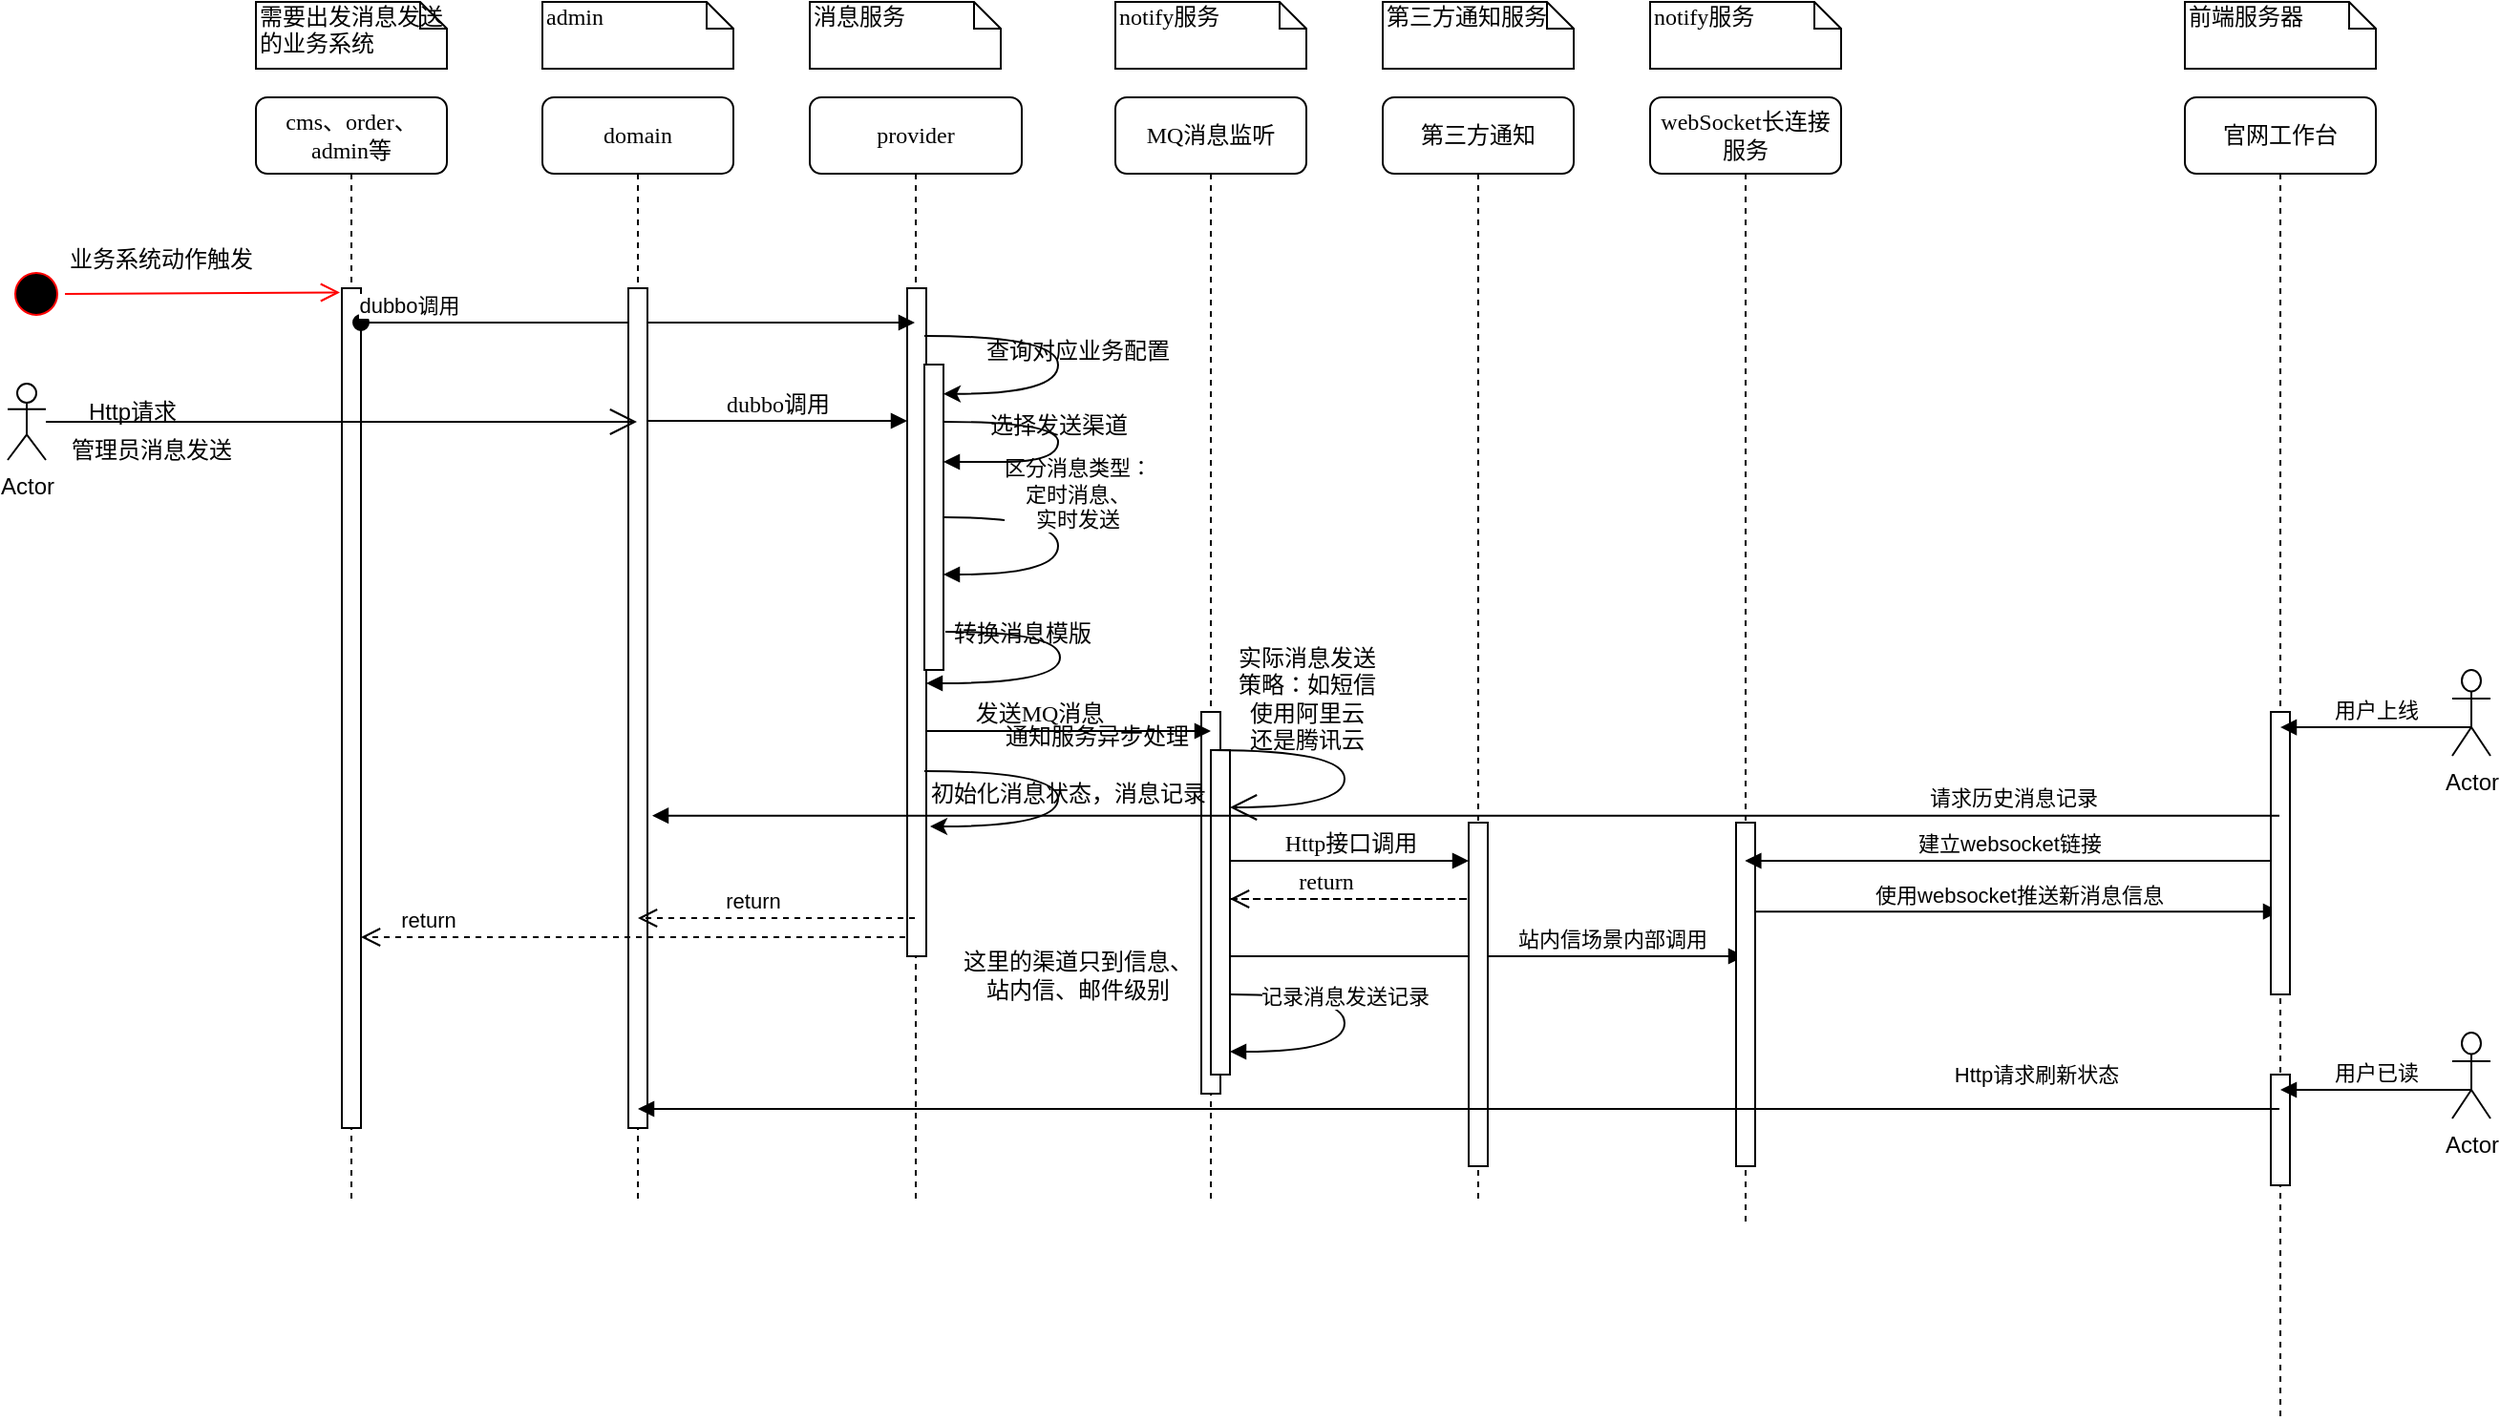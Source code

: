<mxfile version="22.0.8" type="github">
  <diagram name="Page-1" id="13e1069c-82ec-6db2-03f1-153e76fe0fe0">
    <mxGraphModel dx="2534" dy="790" grid="1" gridSize="10" guides="1" tooltips="1" connect="1" arrows="1" fold="1" page="1" pageScale="1" pageWidth="1100" pageHeight="850" background="none" math="0" shadow="0">
      <root>
        <mxCell id="0" />
        <mxCell id="1" parent="0" />
        <mxCell id="sYx6RyAg-K0fDL2KnnGP-60" value="区分消息类型：&lt;br&gt;定时消息、&lt;br&gt;实时发送" style="html=1;verticalAlign=bottom;endArrow=block;rounded=0;edgeStyle=orthogonalEdgeStyle;curved=1;" edge="1" parent="1">
          <mxGeometry x="-0.067" y="10" width="80" relative="1" as="geometry">
            <mxPoint x="320" y="310" as="sourcePoint" />
            <mxPoint x="320" y="340" as="targetPoint" />
            <Array as="points">
              <mxPoint x="380" y="310" />
              <mxPoint x="380" y="340" />
              <mxPoint x="320" y="340" />
            </Array>
            <mxPoint as="offset" />
          </mxGeometry>
        </mxCell>
        <mxCell id="sYx6RyAg-K0fDL2KnnGP-61" value="provider" style="shape=umlLifeline;perimeter=lifelinePerimeter;whiteSpace=wrap;html=1;container=1;collapsible=0;recursiveResize=0;outlineConnect=0;rounded=1;shadow=0;comic=0;labelBackgroundColor=none;strokeWidth=1;fontFamily=Verdana;fontSize=12;align=center;" vertex="1" parent="1">
          <mxGeometry x="250" y="90" width="111" height="580" as="geometry" />
        </mxCell>
        <mxCell id="sYx6RyAg-K0fDL2KnnGP-62" value="" style="html=1;points=[];perimeter=orthogonalPerimeter;rounded=0;shadow=0;comic=0;labelBackgroundColor=none;strokeWidth=1;fontFamily=Verdana;fontSize=12;align=center;" vertex="1" parent="sYx6RyAg-K0fDL2KnnGP-61">
          <mxGeometry x="51" y="100" width="10" height="350" as="geometry" />
        </mxCell>
        <mxCell id="sYx6RyAg-K0fDL2KnnGP-63" value="选择发送渠道" style="html=1;verticalAlign=bottom;endArrow=block;labelBackgroundColor=none;fontFamily=Verdana;fontSize=12;elbow=vertical;edgeStyle=orthogonalEdgeStyle;curved=1;" edge="1" parent="sYx6RyAg-K0fDL2KnnGP-61">
          <mxGeometry relative="1" as="geometry">
            <mxPoint x="70" y="170" as="sourcePoint" />
            <mxPoint x="70" y="191" as="targetPoint" />
            <Array as="points">
              <mxPoint x="130" y="170" />
              <mxPoint x="130" y="191" />
              <mxPoint x="72" y="191" />
            </Array>
          </mxGeometry>
        </mxCell>
        <mxCell id="sYx6RyAg-K0fDL2KnnGP-64" value="" style="endArrow=classic;html=1;rounded=0;edgeStyle=orthogonalEdgeStyle;curved=1;entryX=1;entryY=0.096;entryDx=0;entryDy=0;entryPerimeter=0;" edge="1" parent="sYx6RyAg-K0fDL2KnnGP-61" target="sYx6RyAg-K0fDL2KnnGP-65">
          <mxGeometry width="50" height="50" relative="1" as="geometry">
            <mxPoint x="60" y="125" as="sourcePoint" />
            <mxPoint x="60" y="154" as="targetPoint" />
            <Array as="points">
              <mxPoint x="130" y="125" />
              <mxPoint x="130" y="155" />
            </Array>
          </mxGeometry>
        </mxCell>
        <mxCell id="sYx6RyAg-K0fDL2KnnGP-65" value="" style="html=1;points=[];perimeter=orthogonalPerimeter;rounded=0;shadow=0;comic=0;labelBackgroundColor=none;strokeWidth=1;fontFamily=Verdana;fontSize=12;align=center;" vertex="1" parent="sYx6RyAg-K0fDL2KnnGP-61">
          <mxGeometry x="60" y="140" width="10" height="160" as="geometry" />
        </mxCell>
        <mxCell id="sYx6RyAg-K0fDL2KnnGP-66" value="转换消息模版" style="html=1;verticalAlign=bottom;endArrow=block;labelBackgroundColor=none;fontFamily=Verdana;fontSize=12;elbow=vertical;edgeStyle=orthogonalEdgeStyle;curved=1;" edge="1" parent="sYx6RyAg-K0fDL2KnnGP-61">
          <mxGeometry x="-0.49" y="-10" relative="1" as="geometry">
            <mxPoint x="71" y="280" as="sourcePoint" />
            <mxPoint x="61" y="307" as="targetPoint" />
            <Array as="points">
              <mxPoint x="131" y="280" />
              <mxPoint x="131" y="307" />
            </Array>
            <mxPoint as="offset" />
          </mxGeometry>
        </mxCell>
        <mxCell id="sYx6RyAg-K0fDL2KnnGP-67" value="MQ消息监听" style="shape=umlLifeline;perimeter=lifelinePerimeter;whiteSpace=wrap;html=1;container=1;collapsible=0;recursiveResize=0;outlineConnect=0;rounded=1;shadow=0;comic=0;labelBackgroundColor=none;strokeWidth=1;fontFamily=Verdana;fontSize=12;align=center;" vertex="1" parent="1">
          <mxGeometry x="410" y="90" width="100" height="580" as="geometry" />
        </mxCell>
        <mxCell id="sYx6RyAg-K0fDL2KnnGP-68" value="查询对应业务配置" style="text;html=1;align=center;verticalAlign=middle;resizable=0;points=[];autosize=1;strokeColor=none;fillColor=none;" vertex="1" parent="sYx6RyAg-K0fDL2KnnGP-67">
          <mxGeometry x="-80" y="118" width="120" height="30" as="geometry" />
        </mxCell>
        <mxCell id="sYx6RyAg-K0fDL2KnnGP-69" value="" style="endArrow=classic;html=1;rounded=0;edgeStyle=orthogonalEdgeStyle;curved=1;" edge="1" parent="sYx6RyAg-K0fDL2KnnGP-67">
          <mxGeometry width="50" height="50" relative="1" as="geometry">
            <mxPoint x="-100" y="353" as="sourcePoint" />
            <mxPoint x="-97" y="382" as="targetPoint" />
            <Array as="points">
              <mxPoint x="-30" y="353" />
              <mxPoint x="-30" y="382" />
            </Array>
          </mxGeometry>
        </mxCell>
        <mxCell id="sYx6RyAg-K0fDL2KnnGP-70" value="" style="html=1;points=[];perimeter=orthogonalPerimeter;rounded=0;shadow=0;comic=0;labelBackgroundColor=none;strokeWidth=1;fontFamily=Verdana;fontSize=12;align=center;" vertex="1" parent="sYx6RyAg-K0fDL2KnnGP-67">
          <mxGeometry x="45" y="322" width="10" height="200" as="geometry" />
        </mxCell>
        <mxCell id="sYx6RyAg-K0fDL2KnnGP-71" value="初始化消息状态，消息记录" style="text;html=1;align=center;verticalAlign=middle;resizable=0;points=[];autosize=1;strokeColor=none;fillColor=none;" vertex="1" parent="sYx6RyAg-K0fDL2KnnGP-67">
          <mxGeometry x="-110" y="350" width="170" height="30" as="geometry" />
        </mxCell>
        <mxCell id="sYx6RyAg-K0fDL2KnnGP-72" value="" style="html=1;points=[[0,0,0,0,5],[0,1,0,0,-5],[1,0,0,0,5],[1,1,0,0,-5]];perimeter=orthogonalPerimeter;outlineConnect=0;targetShapes=umlLifeline;portConstraint=eastwest;newEdgeStyle={&quot;curved&quot;:0,&quot;rounded&quot;:0};" vertex="1" parent="sYx6RyAg-K0fDL2KnnGP-67">
          <mxGeometry x="50" y="342" width="10" height="170" as="geometry" />
        </mxCell>
        <mxCell id="sYx6RyAg-K0fDL2KnnGP-73" value="" style="endArrow=open;endFill=1;endSize=12;html=1;rounded=0;edgeStyle=orthogonalEdgeStyle;curved=1;" edge="1" parent="sYx6RyAg-K0fDL2KnnGP-67" target="sYx6RyAg-K0fDL2KnnGP-72">
          <mxGeometry width="160" relative="1" as="geometry">
            <mxPoint x="50" y="342" as="sourcePoint" />
            <mxPoint x="210" y="342" as="targetPoint" />
            <Array as="points">
              <mxPoint x="120" y="342" />
              <mxPoint x="120" y="372" />
            </Array>
          </mxGeometry>
        </mxCell>
        <mxCell id="sYx6RyAg-K0fDL2KnnGP-74" value="发送MQ消息" style="html=1;verticalAlign=bottom;endArrow=block;labelBackgroundColor=none;fontFamily=Verdana;fontSize=12;edgeStyle=elbowEdgeStyle;elbow=horizontal;" edge="1" parent="sYx6RyAg-K0fDL2KnnGP-67">
          <mxGeometry x="-0.208" relative="1" as="geometry">
            <mxPoint x="-99" y="332" as="sourcePoint" />
            <mxPoint x="50" y="332" as="targetPoint" />
            <Array as="points">
              <mxPoint x="-30" y="332" />
            </Array>
            <mxPoint as="offset" />
          </mxGeometry>
        </mxCell>
        <mxCell id="sYx6RyAg-K0fDL2KnnGP-75" value="通知服务异步处理" style="text;html=1;align=center;verticalAlign=middle;resizable=0;points=[];autosize=1;strokeColor=none;fillColor=none;" vertex="1" parent="sYx6RyAg-K0fDL2KnnGP-67">
          <mxGeometry x="-70" y="320" width="120" height="30" as="geometry" />
        </mxCell>
        <mxCell id="sYx6RyAg-K0fDL2KnnGP-76" value="记录消息发送记录" style="html=1;verticalAlign=bottom;endArrow=block;curved=1;rounded=0;edgeStyle=orthogonalEdgeStyle;" edge="1" parent="sYx6RyAg-K0fDL2KnnGP-67">
          <mxGeometry x="-0.067" width="80" relative="1" as="geometry">
            <mxPoint x="60" y="470" as="sourcePoint" />
            <mxPoint x="60" y="500" as="targetPoint" />
            <Array as="points">
              <mxPoint x="120" y="470" />
              <mxPoint x="120" y="500" />
            </Array>
            <mxPoint as="offset" />
          </mxGeometry>
        </mxCell>
        <mxCell id="sYx6RyAg-K0fDL2KnnGP-77" value="站内信场景内部调用" style="html=1;verticalAlign=bottom;endArrow=block;curved=0;rounded=0;" edge="1" parent="sYx6RyAg-K0fDL2KnnGP-67" target="sYx6RyAg-K0fDL2KnnGP-81">
          <mxGeometry x="0.484" width="80" relative="1" as="geometry">
            <mxPoint x="60" y="450" as="sourcePoint" />
            <mxPoint x="140" y="450" as="targetPoint" />
            <mxPoint as="offset" />
          </mxGeometry>
        </mxCell>
        <mxCell id="sYx6RyAg-K0fDL2KnnGP-78" value="第三方通知" style="shape=umlLifeline;perimeter=lifelinePerimeter;whiteSpace=wrap;html=1;container=1;collapsible=0;recursiveResize=0;outlineConnect=0;rounded=1;shadow=0;comic=0;labelBackgroundColor=none;strokeWidth=1;fontFamily=Verdana;fontSize=12;align=center;" vertex="1" parent="1">
          <mxGeometry x="550" y="90" width="100" height="580" as="geometry" />
        </mxCell>
        <mxCell id="sYx6RyAg-K0fDL2KnnGP-79" value="" style="html=1;points=[];perimeter=orthogonalPerimeter;rounded=0;shadow=0;comic=0;labelBackgroundColor=none;strokeWidth=1;fontFamily=Verdana;fontSize=12;align=center;" vertex="1" parent="sYx6RyAg-K0fDL2KnnGP-78">
          <mxGeometry x="45" y="380" width="10" height="180" as="geometry" />
        </mxCell>
        <mxCell id="sYx6RyAg-K0fDL2KnnGP-80" value="实际消息发送&lt;br&gt;策略：如短信&lt;br&gt;使用阿里云&lt;br&gt;还是腾讯云" style="text;html=1;align=center;verticalAlign=middle;resizable=0;points=[];autosize=1;strokeColor=none;fillColor=none;" vertex="1" parent="sYx6RyAg-K0fDL2KnnGP-78">
          <mxGeometry x="-90" y="280" width="100" height="70" as="geometry" />
        </mxCell>
        <mxCell id="sYx6RyAg-K0fDL2KnnGP-81" value="webSocket长连接服务" style="shape=umlLifeline;perimeter=lifelinePerimeter;whiteSpace=wrap;html=1;container=1;collapsible=0;recursiveResize=0;outlineConnect=0;rounded=1;shadow=0;comic=0;labelBackgroundColor=none;strokeWidth=1;fontFamily=Verdana;fontSize=12;align=center;" vertex="1" parent="1">
          <mxGeometry x="690" y="90" width="100" height="590" as="geometry" />
        </mxCell>
        <mxCell id="sYx6RyAg-K0fDL2KnnGP-82" value="" style="html=1;points=[];perimeter=orthogonalPerimeter;rounded=0;shadow=0;comic=0;labelBackgroundColor=none;strokeWidth=1;fontFamily=Verdana;fontSize=12;align=center;" vertex="1" parent="sYx6RyAg-K0fDL2KnnGP-81">
          <mxGeometry x="45" y="380" width="10" height="180" as="geometry" />
        </mxCell>
        <mxCell id="sYx6RyAg-K0fDL2KnnGP-83" value="使用websocket推送新消息信息" style="html=1;verticalAlign=bottom;endArrow=block;curved=0;rounded=0;" edge="1" parent="sYx6RyAg-K0fDL2KnnGP-81" target="sYx6RyAg-K0fDL2KnnGP-87">
          <mxGeometry width="80" relative="1" as="geometry">
            <mxPoint x="55" y="426.58" as="sourcePoint" />
            <mxPoint x="135" y="426.58" as="targetPoint" />
          </mxGeometry>
        </mxCell>
        <mxCell id="sYx6RyAg-K0fDL2KnnGP-84" value="cms、order、admin等" style="shape=umlLifeline;perimeter=lifelinePerimeter;whiteSpace=wrap;html=1;container=1;collapsible=0;recursiveResize=0;outlineConnect=0;rounded=1;shadow=0;comic=0;labelBackgroundColor=none;strokeWidth=1;fontFamily=Verdana;fontSize=12;align=center;" vertex="1" parent="1">
          <mxGeometry x="-40" y="90" width="100" height="580" as="geometry" />
        </mxCell>
        <mxCell id="sYx6RyAg-K0fDL2KnnGP-85" value="" style="html=1;points=[];perimeter=orthogonalPerimeter;rounded=0;shadow=0;comic=0;labelBackgroundColor=none;strokeWidth=1;fontFamily=Verdana;fontSize=12;align=center;" vertex="1" parent="sYx6RyAg-K0fDL2KnnGP-84">
          <mxGeometry x="45" y="100" width="10" height="440" as="geometry" />
        </mxCell>
        <mxCell id="sYx6RyAg-K0fDL2KnnGP-86" value="dubbo调用" style="html=1;verticalAlign=bottom;startArrow=oval;startFill=1;endArrow=block;startSize=8;curved=0;rounded=0;" edge="1" parent="sYx6RyAg-K0fDL2KnnGP-84" target="sYx6RyAg-K0fDL2KnnGP-61">
          <mxGeometry x="-0.828" width="60" relative="1" as="geometry">
            <mxPoint x="55" y="118" as="sourcePoint" />
            <mxPoint x="115" y="118" as="targetPoint" />
            <mxPoint as="offset" />
          </mxGeometry>
        </mxCell>
        <mxCell id="sYx6RyAg-K0fDL2KnnGP-87" value="官网工作台" style="shape=umlLifeline;perimeter=lifelinePerimeter;whiteSpace=wrap;html=1;container=1;collapsible=0;recursiveResize=0;outlineConnect=0;rounded=1;shadow=0;comic=0;labelBackgroundColor=none;strokeWidth=1;fontFamily=Verdana;fontSize=12;align=center;" vertex="1" parent="1">
          <mxGeometry x="970" y="90" width="100" height="692" as="geometry" />
        </mxCell>
        <mxCell id="sYx6RyAg-K0fDL2KnnGP-88" value="" style="html=1;points=[];perimeter=orthogonalPerimeter;rounded=0;shadow=0;comic=0;labelBackgroundColor=none;strokeWidth=1;fontFamily=Verdana;fontSize=12;align=center;" vertex="1" parent="sYx6RyAg-K0fDL2KnnGP-87">
          <mxGeometry x="45" y="322" width="10" height="148" as="geometry" />
        </mxCell>
        <mxCell id="sYx6RyAg-K0fDL2KnnGP-89" value="" style="html=1;points=[];perimeter=orthogonalPerimeter;rounded=0;shadow=0;comic=0;labelBackgroundColor=none;strokeWidth=1;fontFamily=Verdana;fontSize=12;align=center;" vertex="1" parent="sYx6RyAg-K0fDL2KnnGP-87">
          <mxGeometry x="45" y="512" width="10" height="58" as="geometry" />
        </mxCell>
        <mxCell id="sYx6RyAg-K0fDL2KnnGP-90" value="domain" style="shape=umlLifeline;perimeter=lifelinePerimeter;whiteSpace=wrap;html=1;container=1;collapsible=0;recursiveResize=0;outlineConnect=0;rounded=1;shadow=0;comic=0;labelBackgroundColor=none;strokeWidth=1;fontFamily=Verdana;fontSize=12;align=center;" vertex="1" parent="1">
          <mxGeometry x="110" y="90" width="100" height="580" as="geometry" />
        </mxCell>
        <mxCell id="sYx6RyAg-K0fDL2KnnGP-91" value="" style="html=1;points=[];perimeter=orthogonalPerimeter;rounded=0;shadow=0;comic=0;labelBackgroundColor=none;strokeWidth=1;fontFamily=Verdana;fontSize=12;align=center;" vertex="1" parent="sYx6RyAg-K0fDL2KnnGP-90">
          <mxGeometry x="45" y="100" width="10" height="440" as="geometry" />
        </mxCell>
        <mxCell id="sYx6RyAg-K0fDL2KnnGP-92" value="return" style="html=1;verticalAlign=bottom;endArrow=open;dashed=1;endSize=8;curved=0;rounded=0;" edge="1" parent="sYx6RyAg-K0fDL2KnnGP-90">
          <mxGeometry x="0.172" relative="1" as="geometry">
            <mxPoint x="195" y="430" as="sourcePoint" />
            <mxPoint x="50" y="430" as="targetPoint" />
            <mxPoint as="offset" />
          </mxGeometry>
        </mxCell>
        <mxCell id="sYx6RyAg-K0fDL2KnnGP-93" value="return" style="html=1;verticalAlign=bottom;endArrow=open;dashed=1;endSize=8;curved=0;rounded=0;" edge="1" parent="sYx6RyAg-K0fDL2KnnGP-90">
          <mxGeometry x="0.754" relative="1" as="geometry">
            <mxPoint x="190" y="440" as="sourcePoint" />
            <mxPoint x="-95" y="440" as="targetPoint" />
            <mxPoint as="offset" />
          </mxGeometry>
        </mxCell>
        <mxCell id="sYx6RyAg-K0fDL2KnnGP-94" value="dubbo调用" style="html=1;verticalAlign=bottom;endArrow=block;entryX=0;entryY=0;labelBackgroundColor=none;fontFamily=Verdana;fontSize=12;edgeStyle=elbowEdgeStyle;elbow=vertical;" edge="1" parent="1">
          <mxGeometry relative="1" as="geometry">
            <mxPoint x="165" y="259.5" as="sourcePoint" />
            <mxPoint x="301" y="259.5" as="targetPoint" />
          </mxGeometry>
        </mxCell>
        <mxCell id="sYx6RyAg-K0fDL2KnnGP-95" value="admin" style="shape=note;whiteSpace=wrap;html=1;size=14;verticalAlign=top;align=left;spacingTop=-6;rounded=0;shadow=0;comic=0;labelBackgroundColor=none;strokeWidth=1;fontFamily=Verdana;fontSize=12" vertex="1" parent="1">
          <mxGeometry x="110" y="40" width="100" height="35" as="geometry" />
        </mxCell>
        <mxCell id="sYx6RyAg-K0fDL2KnnGP-96" value="消息服务" style="shape=note;whiteSpace=wrap;html=1;size=14;verticalAlign=top;align=left;spacingTop=-6;rounded=0;shadow=0;comic=0;labelBackgroundColor=none;strokeWidth=1;fontFamily=Verdana;fontSize=12" vertex="1" parent="1">
          <mxGeometry x="250" y="40" width="100" height="35" as="geometry" />
        </mxCell>
        <mxCell id="sYx6RyAg-K0fDL2KnnGP-97" value="notify服务" style="shape=note;whiteSpace=wrap;html=1;size=14;verticalAlign=top;align=left;spacingTop=-6;rounded=0;shadow=0;comic=0;labelBackgroundColor=none;strokeWidth=1;fontFamily=Verdana;fontSize=12" vertex="1" parent="1">
          <mxGeometry x="410" y="40" width="100" height="35" as="geometry" />
        </mxCell>
        <mxCell id="sYx6RyAg-K0fDL2KnnGP-98" value="第三方通知服务" style="shape=note;whiteSpace=wrap;html=1;size=14;verticalAlign=top;align=left;spacingTop=-6;rounded=0;shadow=0;comic=0;labelBackgroundColor=none;strokeWidth=1;fontFamily=Verdana;fontSize=12" vertex="1" parent="1">
          <mxGeometry x="550" y="40" width="100" height="35" as="geometry" />
        </mxCell>
        <mxCell id="sYx6RyAg-K0fDL2KnnGP-99" value="notify服务" style="shape=note;whiteSpace=wrap;html=1;size=14;verticalAlign=top;align=left;spacingTop=-6;rounded=0;shadow=0;comic=0;labelBackgroundColor=none;strokeWidth=1;fontFamily=Verdana;fontSize=12" vertex="1" parent="1">
          <mxGeometry x="690" y="40" width="100" height="35" as="geometry" />
        </mxCell>
        <mxCell id="sYx6RyAg-K0fDL2KnnGP-100" value="需要出发消息发送的业务系统" style="shape=note;whiteSpace=wrap;html=1;size=14;verticalAlign=top;align=left;spacingTop=-6;rounded=0;shadow=0;comic=0;labelBackgroundColor=none;strokeWidth=1;fontFamily=Verdana;fontSize=12" vertex="1" parent="1">
          <mxGeometry x="-40" y="40" width="100" height="35" as="geometry" />
        </mxCell>
        <mxCell id="sYx6RyAg-K0fDL2KnnGP-101" value="前端服务器" style="shape=note;whiteSpace=wrap;html=1;size=14;verticalAlign=top;align=left;spacingTop=-6;rounded=0;shadow=0;comic=0;labelBackgroundColor=none;strokeWidth=1;fontFamily=Verdana;fontSize=12" vertex="1" parent="1">
          <mxGeometry x="970" y="40" width="100" height="35" as="geometry" />
        </mxCell>
        <mxCell id="sYx6RyAg-K0fDL2KnnGP-102" value="Actor" style="shape=umlActor;verticalLabelPosition=bottom;verticalAlign=top;html=1;outlineConnect=0;" vertex="1" parent="1">
          <mxGeometry x="-170" y="240" width="20" height="40" as="geometry" />
        </mxCell>
        <mxCell id="sYx6RyAg-K0fDL2KnnGP-103" value="" style="endArrow=open;endFill=1;endSize=12;html=1;rounded=0;" edge="1" parent="1" source="sYx6RyAg-K0fDL2KnnGP-102">
          <mxGeometry width="160" relative="1" as="geometry">
            <mxPoint x="480" y="490" as="sourcePoint" />
            <mxPoint x="159.5" y="260" as="targetPoint" />
            <Array as="points">
              <mxPoint x="30" y="260" />
            </Array>
          </mxGeometry>
        </mxCell>
        <mxCell id="sYx6RyAg-K0fDL2KnnGP-104" value="Http请求" style="text;html=1;align=center;verticalAlign=middle;resizable=0;points=[];autosize=1;strokeColor=none;fillColor=none;" vertex="1" parent="1">
          <mxGeometry x="-140" y="240" width="70" height="30" as="geometry" />
        </mxCell>
        <mxCell id="sYx6RyAg-K0fDL2KnnGP-105" value="管理员消息发送" style="text;html=1;align=center;verticalAlign=middle;resizable=0;points=[];autosize=1;strokeColor=none;fillColor=none;" vertex="1" parent="1">
          <mxGeometry x="-150" y="260" width="110" height="30" as="geometry" />
        </mxCell>
        <mxCell id="sYx6RyAg-K0fDL2KnnGP-106" value="" style="ellipse;html=1;shape=startState;fillColor=#000000;strokeColor=#ff0000;" vertex="1" parent="1">
          <mxGeometry x="-170" y="178" width="30" height="30" as="geometry" />
        </mxCell>
        <mxCell id="sYx6RyAg-K0fDL2KnnGP-107" value="" style="html=1;verticalAlign=bottom;endArrow=open;endSize=8;strokeColor=#ff0000;rounded=0;exitX=1;exitY=0.5;exitDx=0;exitDy=0;entryX=-0.1;entryY=0.005;entryDx=0;entryDy=0;entryPerimeter=0;" edge="1" parent="1" source="sYx6RyAg-K0fDL2KnnGP-106" target="sYx6RyAg-K0fDL2KnnGP-85">
          <mxGeometry relative="1" as="geometry">
            <mxPoint x="-145" y="260" as="targetPoint" />
          </mxGeometry>
        </mxCell>
        <mxCell id="sYx6RyAg-K0fDL2KnnGP-108" value="业务系统动作触发" style="text;html=1;align=center;verticalAlign=middle;resizable=0;points=[];autosize=1;strokeColor=none;fillColor=none;" vertex="1" parent="1">
          <mxGeometry x="-150" y="160" width="120" height="30" as="geometry" />
        </mxCell>
        <mxCell id="sYx6RyAg-K0fDL2KnnGP-109" value="这里的渠道只到信息、&lt;br&gt;站内信、邮件级别" style="text;html=1;align=center;verticalAlign=middle;resizable=0;points=[];autosize=1;strokeColor=none;fillColor=none;" vertex="1" parent="1">
          <mxGeometry x="320" y="530" width="140" height="40" as="geometry" />
        </mxCell>
        <mxCell id="sYx6RyAg-K0fDL2KnnGP-110" value="Http接口调用" style="html=1;verticalAlign=bottom;endArrow=block;labelBackgroundColor=none;fontFamily=Verdana;fontSize=12;edgeStyle=elbowEdgeStyle;elbow=horizontal;" edge="1" parent="1">
          <mxGeometry relative="1" as="geometry">
            <mxPoint x="470" y="490" as="sourcePoint" />
            <Array as="points">
              <mxPoint x="530" y="490" />
            </Array>
            <mxPoint x="595" y="490" as="targetPoint" />
          </mxGeometry>
        </mxCell>
        <mxCell id="sYx6RyAg-K0fDL2KnnGP-111" value="return" style="html=1;verticalAlign=bottom;endArrow=open;dashed=1;endSize=8;labelBackgroundColor=none;fontFamily=Verdana;fontSize=12;edgeStyle=elbowEdgeStyle;elbow=vertical;" edge="1" parent="1" source="sYx6RyAg-K0fDL2KnnGP-72">
          <mxGeometry x="0.615" relative="1" as="geometry">
            <mxPoint x="470" y="510" as="targetPoint" />
            <Array as="points">
              <mxPoint x="600" y="510" />
              <mxPoint x="710" y="510" />
            </Array>
            <mxPoint as="offset" />
          </mxGeometry>
        </mxCell>
        <mxCell id="sYx6RyAg-K0fDL2KnnGP-112" value="Actor" style="shape=umlActor;verticalLabelPosition=bottom;verticalAlign=top;html=1;" vertex="1" parent="1">
          <mxGeometry x="1110" y="390" width="20" height="45" as="geometry" />
        </mxCell>
        <mxCell id="sYx6RyAg-K0fDL2KnnGP-113" value="用户上线" style="html=1;verticalAlign=bottom;endArrow=block;curved=0;rounded=0;exitX=0.5;exitY=0.667;exitDx=0;exitDy=0;exitPerimeter=0;" edge="1" parent="1" source="sYx6RyAg-K0fDL2KnnGP-112" target="sYx6RyAg-K0fDL2KnnGP-87">
          <mxGeometry width="80" relative="1" as="geometry">
            <mxPoint x="1025" y="420" as="sourcePoint" />
            <mxPoint x="1105" y="420" as="targetPoint" />
          </mxGeometry>
        </mxCell>
        <mxCell id="sYx6RyAg-K0fDL2KnnGP-114" value="建立websocket链接" style="html=1;verticalAlign=bottom;endArrow=block;curved=0;rounded=0;exitX=0;exitY=0.426;exitDx=0;exitDy=0;exitPerimeter=0;" edge="1" parent="1">
          <mxGeometry width="80" relative="1" as="geometry">
            <mxPoint x="1015" y="489.998" as="sourcePoint" />
            <mxPoint x="739.667" y="489.998" as="targetPoint" />
          </mxGeometry>
        </mxCell>
        <mxCell id="sYx6RyAg-K0fDL2KnnGP-115" value="请求历史消息记录" style="html=1;verticalAlign=bottom;endArrow=block;curved=0;rounded=0;entryX=1.25;entryY=0.628;entryDx=0;entryDy=0;entryPerimeter=0;" edge="1" parent="1" source="sYx6RyAg-K0fDL2KnnGP-87" target="sYx6RyAg-K0fDL2KnnGP-91">
          <mxGeometry x="-0.672" width="80" relative="1" as="geometry">
            <mxPoint x="830" y="440" as="sourcePoint" />
            <mxPoint x="910" y="440" as="targetPoint" />
            <mxPoint as="offset" />
          </mxGeometry>
        </mxCell>
        <mxCell id="sYx6RyAg-K0fDL2KnnGP-116" value="Actor" style="shape=umlActor;verticalLabelPosition=bottom;verticalAlign=top;html=1;" vertex="1" parent="1">
          <mxGeometry x="1110" y="580" width="20" height="45" as="geometry" />
        </mxCell>
        <mxCell id="sYx6RyAg-K0fDL2KnnGP-117" value="用户已读" style="html=1;verticalAlign=bottom;endArrow=block;curved=0;rounded=0;exitX=0.5;exitY=0.667;exitDx=0;exitDy=0;exitPerimeter=0;" edge="1" parent="1" source="sYx6RyAg-K0fDL2KnnGP-116">
          <mxGeometry width="80" relative="1" as="geometry">
            <mxPoint x="1025" y="610" as="sourcePoint" />
            <mxPoint x="1020" y="610" as="targetPoint" />
          </mxGeometry>
        </mxCell>
        <mxCell id="sYx6RyAg-K0fDL2KnnGP-118" value="Http请求刷新状态" style="html=1;verticalAlign=bottom;endArrow=block;curved=0;rounded=0;" edge="1" parent="1" source="sYx6RyAg-K0fDL2KnnGP-87">
          <mxGeometry x="-0.702" y="-9" width="80" relative="1" as="geometry">
            <mxPoint x="470" y="650" as="sourcePoint" />
            <mxPoint x="160" y="620" as="targetPoint" />
            <mxPoint as="offset" />
          </mxGeometry>
        </mxCell>
      </root>
    </mxGraphModel>
  </diagram>
</mxfile>
